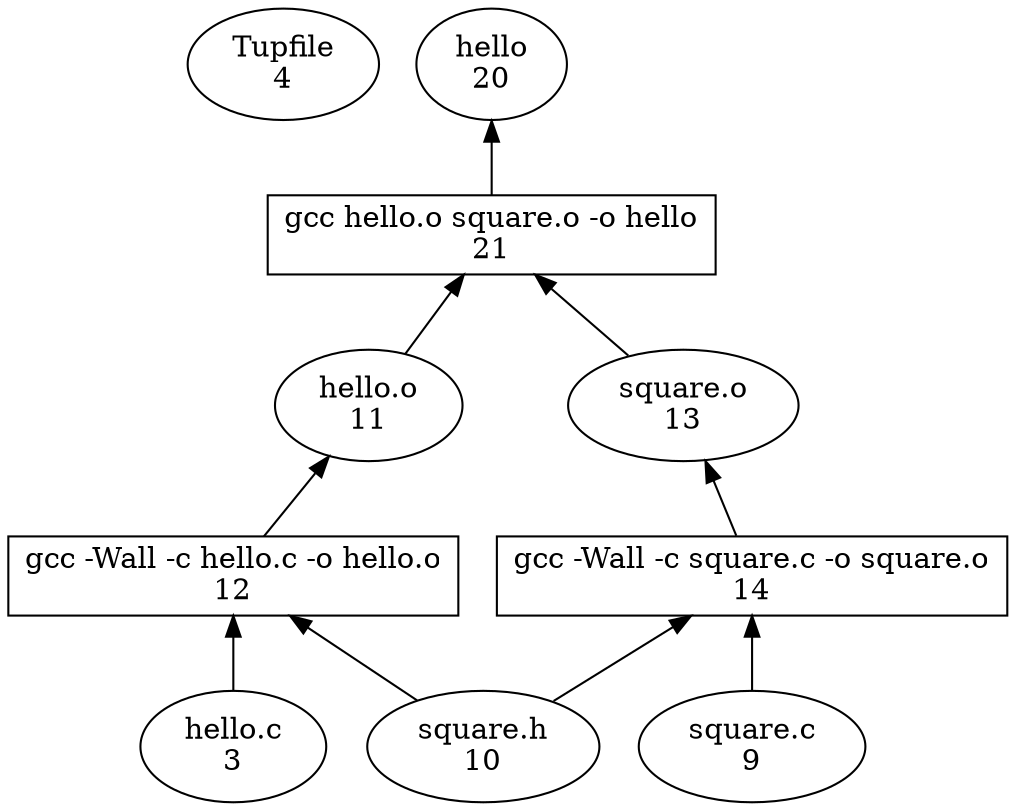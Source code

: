 digraph G {
	node_4 [label="Tupfile\n4" shape="oval" color="#000000" fontcolor="#000000" style=solid];
	node_20 [label="hello\n20" shape="oval" color="#000000" fontcolor="#000000" style=solid];
	node_3 [label="hello.c\n3" shape="oval" color="#000000" fontcolor="#000000" style=solid];
	node_12 -> node_3 [dir=back,style="solid"]
	node_11 [label="hello.o\n11" shape="oval" color="#000000" fontcolor="#000000" style=solid];
	node_21 -> node_11 [dir=back,style="solid"]
	node_9 [label="square.c\n9" shape="oval" color="#000000" fontcolor="#000000" style=solid];
	node_14 -> node_9 [dir=back,style="solid"]
	node_12 [label="gcc -Wall -c hello.c -o hello.o\n12" shape="rectangle" color="#000000" fontcolor="#000000" style=solid];
	node_11 -> node_12 [dir=back,style="solid"]
	node_14 [label="gcc -Wall -c square.c -o square.o\n14" shape="rectangle" color="#000000" fontcolor="#000000" style=solid];
	node_13 -> node_14 [dir=back,style="solid"]
	node_10 [label="square.h\n10" shape="oval" color="#000000" fontcolor="#000000" style=solid];
	node_14 -> node_10 [dir=back,style="solid"]
	node_12 -> node_10 [dir=back,style="solid"]
	node_21 [label="gcc hello.o square.o -o hello\n21" shape="rectangle" color="#000000" fontcolor="#000000" style=solid];
	node_20 -> node_21 [dir=back,style="solid"]
	node_13 [label="square.o\n13" shape="oval" color="#000000" fontcolor="#000000" style=solid];
	node_21 -> node_13 [dir=back,style="solid"]
}
